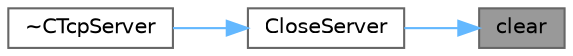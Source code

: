 digraph "clear"
{
 // LATEX_PDF_SIZE
  bgcolor="transparent";
  edge [fontname=Helvetica,fontsize=10,labelfontname=Helvetica,labelfontsize=10];
  node [fontname=Helvetica,fontsize=10,shape=box,height=0.2,width=0.4];
  rankdir="RL";
  Node1 [id="Node000001",label="clear",height=0.2,width=0.4,color="gray40", fillcolor="grey60", style="filled", fontcolor="black",tooltip=" "];
  Node1 -> Node2 [id="edge1_Node000001_Node000002",dir="back",color="steelblue1",style="solid",tooltip=" "];
  Node2 [id="Node000002",label="CloseServer",height=0.2,width=0.4,color="grey40", fillcolor="white", style="filled",URL="$class_c_tcp_server.html#ac73e9118acf94317f4cf4e6a8a71a61c",tooltip="关闭服务器"];
  Node2 -> Node3 [id="edge2_Node000002_Node000003",dir="back",color="steelblue1",style="solid",tooltip=" "];
  Node3 [id="Node000003",label="~CTcpServer",height=0.2,width=0.4,color="grey40", fillcolor="white", style="filled",URL="$class_c_tcp_server.html#a42c516f8283772da4f16ebc60d18c495",tooltip=" "];
}
